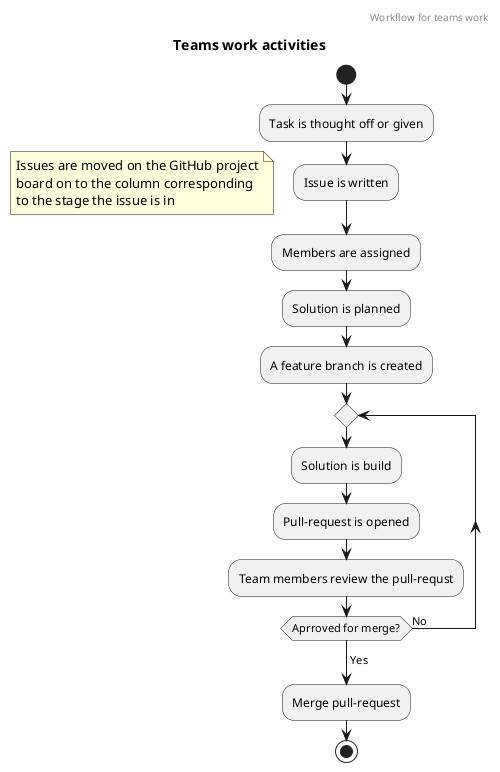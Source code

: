 @startuml team_workflow
header Workflow for teams work
title Teams work activities 
start
:Task is thought off or given;
:Issue is written;
floating note left: Issues are moved on the GitHub project\nboard on to the column corresponding\nto the stage the issue is in
:Members are assigned;
:Solution is planned;
:A feature branch is created; 
repeat
    :Solution is build;
    :Pull-request is opened;
    :Team members review the pull-requst;
repeat while (Aprroved for merge?) is (No)
->Yes;
:Merge pull-request;
stop
@enduml